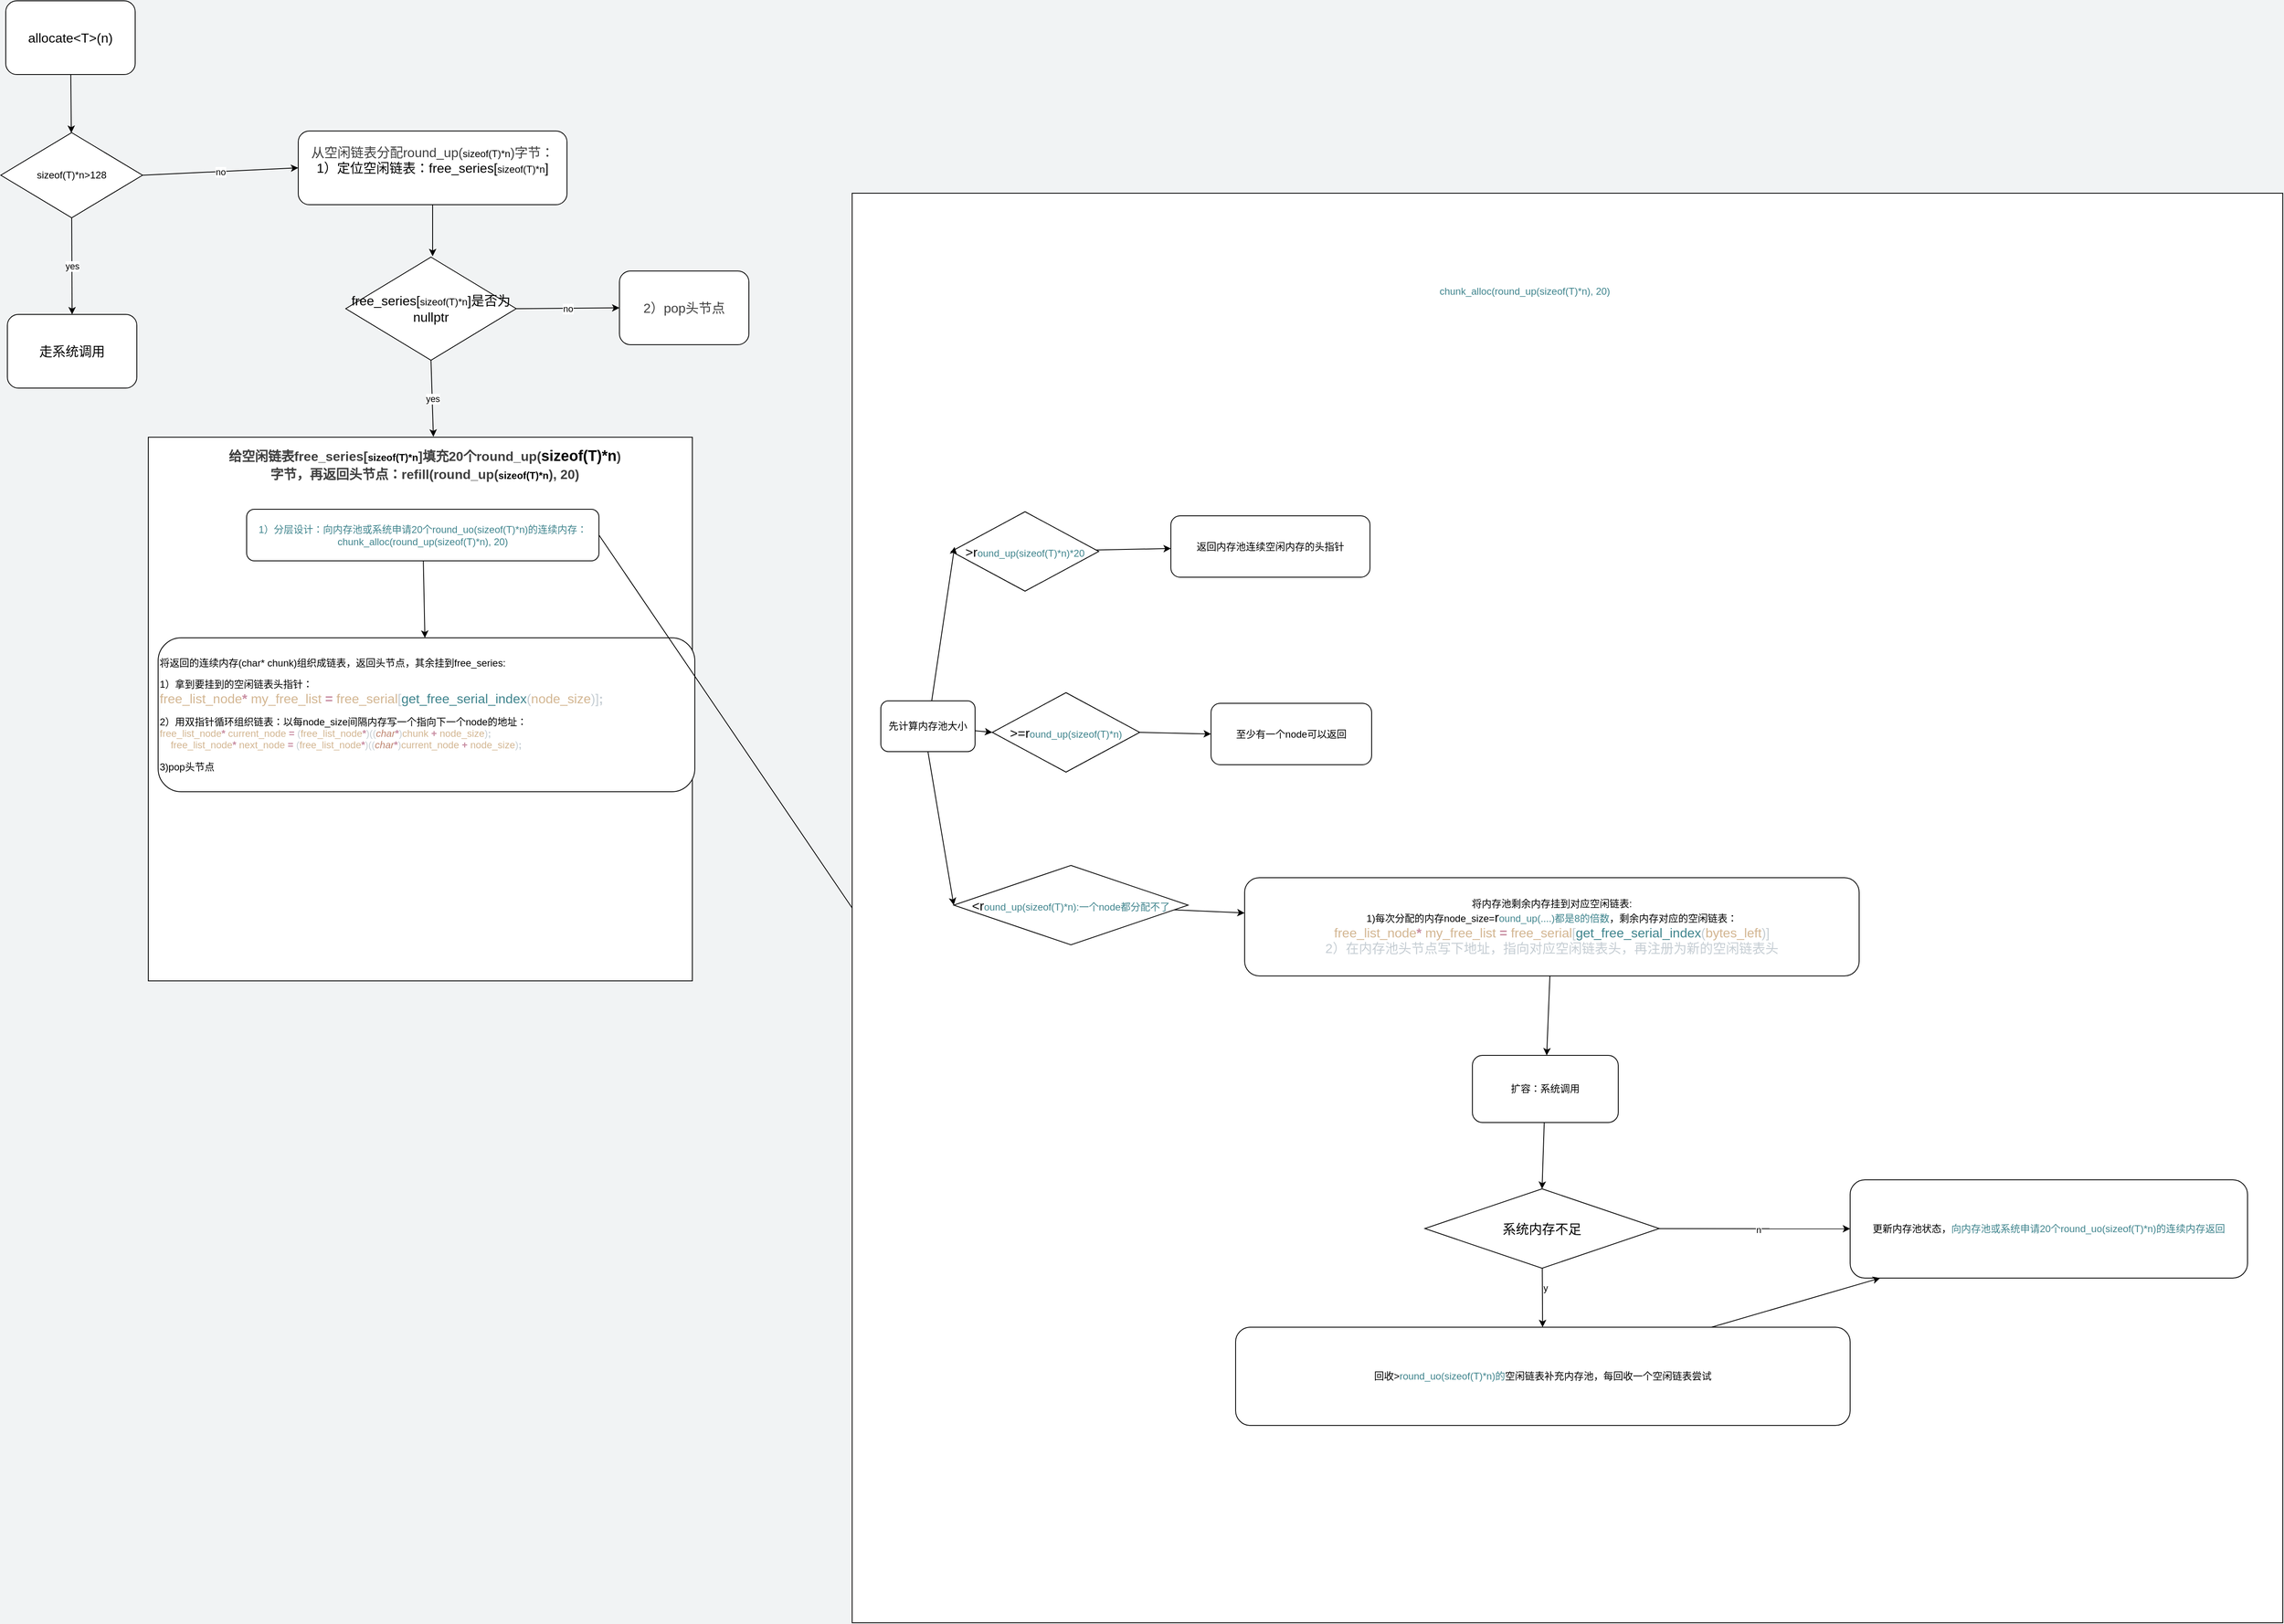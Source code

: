 <mxfile>
    <diagram id="nri8KT6qhbfPUDUfg_2W" name="第 1 页">
        <mxGraphModel dx="4170" dy="3143" grid="0" gridSize="10" guides="0" tooltips="1" connect="1" arrows="1" fold="1" page="0" pageScale="1" pageWidth="827" pageHeight="1169" background="light-dark(#f1f3f4, #121212)" math="0" shadow="0">
            <root>
                <mxCell id="0"/>
                <mxCell id="1" parent="0"/>
                <mxCell id="2" value="sizeof(T)*n&amp;gt;128" style="rhombus;whiteSpace=wrap;html=1;" vertex="1" parent="1">
                    <mxGeometry x="-528" y="240" width="173" height="104" as="geometry"/>
                </mxCell>
                <mxCell id="15" style="edgeStyle=none;html=1;" edge="1" parent="1" source="3" target="2">
                    <mxGeometry relative="1" as="geometry"/>
                </mxCell>
                <mxCell id="3" value="&lt;font style=&quot;font-size: 16px;&quot;&gt;allocate&amp;lt;T&amp;gt;(n)&lt;/font&gt;" style="rounded=1;whiteSpace=wrap;html=1;" vertex="1" parent="1">
                    <mxGeometry x="-522" y="79" width="158" height="90" as="geometry"/>
                </mxCell>
                <mxCell id="16" value="&lt;span style=&quot;font-size: 16px;&quot;&gt;走系统调用&lt;/span&gt;" style="rounded=1;whiteSpace=wrap;html=1;" vertex="1" parent="1">
                    <mxGeometry x="-520" y="462" width="158" height="90" as="geometry"/>
                </mxCell>
                <mxCell id="17" value="&lt;font style=&quot;font-size: 16px;&quot;&gt;&lt;span style=&quot;color: rgb(63, 63, 63);&quot;&gt;从空闲链表分配round_up(&lt;/span&gt;&lt;span style=&quot;font-size: 12px; color: rgb(0, 0, 0);&quot;&gt;sizeof(T)*n&lt;/span&gt;&lt;span style=&quot;color: rgb(63, 63, 63);&quot;&gt;)字节：&lt;/span&gt;&lt;br&gt;1）定位空闲链表：free_series[&lt;span style=&quot;color: rgb(0, 0, 0); font-size: 12px;&quot;&gt;sizeof(T)*n&lt;/span&gt;&lt;/font&gt;&lt;span style=&quot;font-size: 16px; background-color: transparent;&quot;&gt;]&lt;br&gt;&lt;br&gt;&lt;/span&gt;" style="rounded=1;whiteSpace=wrap;html=1;" vertex="1" parent="1">
                    <mxGeometry x="-165" y="238" width="328" height="90" as="geometry"/>
                </mxCell>
                <mxCell id="23" value="" style="endArrow=classic;html=1;entryX=0.5;entryY=0;entryDx=0;entryDy=0;exitX=0.5;exitY=1;exitDx=0;exitDy=0;" edge="1" parent="1" source="2" target="16">
                    <mxGeometry relative="1" as="geometry">
                        <mxPoint x="-387" y="369" as="sourcePoint"/>
                        <mxPoint x="-286" y="374" as="targetPoint"/>
                        <Array as="points"/>
                    </mxGeometry>
                </mxCell>
                <mxCell id="24" value="yes" style="edgeLabel;resizable=0;html=1;;align=center;verticalAlign=middle;" connectable="0" vertex="1" parent="23">
                    <mxGeometry relative="1" as="geometry"/>
                </mxCell>
                <mxCell id="26" value="no" style="endArrow=classic;html=1;entryX=0;entryY=0.5;entryDx=0;entryDy=0;exitX=1;exitY=0.5;exitDx=0;exitDy=0;" edge="1" parent="1" source="2" target="17">
                    <mxGeometry relative="1" as="geometry">
                        <mxPoint x="-431" y="354" as="sourcePoint"/>
                        <mxPoint x="-431" y="472" as="targetPoint"/>
                    </mxGeometry>
                </mxCell>
                <mxCell id="29" value="&lt;font style=&quot;font-size: 16px;&quot;&gt;free_series[&lt;span style=&quot;font-size: 12px; color: rgb(0, 0, 0);&quot;&gt;sizeof(T)*n&lt;/span&gt;&lt;/font&gt;&lt;span style=&quot;background-color: transparent; font-size: 16px;&quot;&gt;]是否为nullptr&lt;/span&gt;" style="rhombus;whiteSpace=wrap;html=1;" vertex="1" parent="1">
                    <mxGeometry x="-107" y="392" width="208" height="126" as="geometry"/>
                </mxCell>
                <mxCell id="33" value="" style="endArrow=classic;html=1;" edge="1" parent="1" source="17">
                    <mxGeometry width="50" height="50" relative="1" as="geometry">
                        <mxPoint x="8" y="328" as="sourcePoint"/>
                        <mxPoint x="-1" y="391" as="targetPoint"/>
                    </mxGeometry>
                </mxCell>
                <mxCell id="34" value="" style="endArrow=classic;html=1;exitX=0.5;exitY=1;exitDx=0;exitDy=0;" edge="1" parent="1" source="37" target="41">
                    <mxGeometry relative="1" as="geometry">
                        <mxPoint x="-102.5" y="248" as="sourcePoint"/>
                        <mxPoint x="-66" y="427" as="targetPoint"/>
                        <Array as="points"/>
                    </mxGeometry>
                </mxCell>
                <mxCell id="36" value="no" style="endArrow=classic;html=1;entryX=0;entryY=0.5;entryDx=0;entryDy=0;exitX=1;exitY=0.5;exitDx=0;exitDy=0;" edge="1" parent="1" source="29" target="38">
                    <mxGeometry relative="1" as="geometry">
                        <mxPoint x="109" y="451" as="sourcePoint"/>
                        <mxPoint x="291" y="442" as="targetPoint"/>
                    </mxGeometry>
                </mxCell>
                <mxCell id="38" value="&lt;span style=&quot;color: rgb(63, 63, 63); font-size: 16px;&quot;&gt;2）pop头节点&lt;/span&gt;" style="rounded=1;whiteSpace=wrap;html=1;" vertex="1" parent="1">
                    <mxGeometry x="227" y="409" width="158" height="90" as="geometry"/>
                </mxCell>
                <mxCell id="43" value="" style="whiteSpace=wrap;html=1;aspect=fixed;" vertex="1" parent="1">
                    <mxGeometry x="-348" y="612" width="664" height="664" as="geometry"/>
                </mxCell>
                <mxCell id="39" value="" style="endArrow=classic;html=1;exitX=0.5;exitY=1;exitDx=0;exitDy=0;entryX=0.524;entryY=-0.001;entryDx=0;entryDy=0;entryPerimeter=0;" edge="1" parent="1" source="29" target="43">
                    <mxGeometry relative="1" as="geometry">
                        <mxPoint x="-3" y="518" as="sourcePoint"/>
                        <mxPoint x="2" y="659" as="targetPoint"/>
                        <Array as="points"/>
                    </mxGeometry>
                </mxCell>
                <mxCell id="40" value="yes" style="edgeLabel;resizable=0;html=1;;align=center;verticalAlign=middle;" connectable="0" vertex="1" parent="39">
                    <mxGeometry relative="1" as="geometry"/>
                </mxCell>
                <mxCell id="48" style="edgeStyle=none;html=1;" edge="1" parent="1" source="37" target="41">
                    <mxGeometry relative="1" as="geometry"/>
                </mxCell>
                <mxCell id="37" value="&lt;font color=&quot;#3f848d&quot;&gt;1）分层设计：向内存池或系统申请20个round_uo(&lt;span style=&quot;color: rgb(63, 132, 141);&quot;&gt;sizeof(T)*n&lt;/span&gt;)的连续内存：chunk_alloc(round_up(sizeof(T)*n), 20)&lt;/font&gt;" style="rounded=1;whiteSpace=wrap;html=1;" vertex="1" parent="1">
                    <mxGeometry x="-228" y="700" width="430" height="63" as="geometry"/>
                </mxCell>
                <mxCell id="41" value="&lt;p&gt;&lt;font face=&quot;Helvetica&quot;&gt;将返回的连续内存(char* chunk)组织成链表，返回头节点，其余挂到free_series:&lt;br&gt;&lt;/font&gt;&lt;/p&gt;&lt;p&gt;&lt;font face=&quot;Helvetica&quot;&gt;1）拿到要挂到的空闲链表头指针：&lt;span style=&quot;font-size: 16px; white-space: pre; color: rgb(211, 182, 146);&quot;&gt;free_list_node&lt;/span&gt;&lt;span style=&quot;font-size: 16px; white-space: pre; color: rgb(200, 141, 162); font-weight: bold;&quot;&gt;*&lt;/span&gt;&lt;span style=&quot;font-size: 16px; white-space: pre; color: rgb(211, 182, 146);&quot;&gt; my_free_list &lt;/span&gt;&lt;span style=&quot;font-size: 16px; white-space: pre; color: rgb(200, 141, 162); font-weight: bold;&quot;&gt;=&lt;/span&gt;&lt;span style=&quot;font-size: 16px; white-space: pre; color: rgb(211, 182, 146);&quot;&gt; free_serial&lt;/span&gt;&lt;span style=&quot;color: rgb(197, 205, 211); font-size: 16px; white-space: pre;&quot;&gt;[&lt;/span&gt;&lt;span style=&quot;font-size: 16px; white-space: pre; color: rgb(63, 132, 141);&quot;&gt;get_free_serial_index&lt;/span&gt;&lt;span style=&quot;color: rgb(197, 205, 211); font-size: 16px; white-space: pre;&quot;&gt;(&lt;/span&gt;&lt;span style=&quot;font-size: 16px; white-space: pre; color: rgb(211, 182, 146);&quot;&gt;node_size&lt;/span&gt;&lt;span style=&quot;color: rgb(197, 205, 211); font-size: 16px; white-space: pre;&quot;&gt;)]&lt;/span&gt;&lt;span style=&quot;color: rgb(197, 205, 211); font-size: 16px; white-space: pre; font-weight: bold;&quot;&gt;;&lt;br&gt;&lt;/span&gt;&lt;/font&gt;&lt;/p&gt;&lt;p&gt;&lt;font face=&quot;Helvetica&quot;&gt;2）用双指针循环组织链表：以每node_size间隔内存写一个指向下一个node的地址：&lt;br&gt;&lt;/font&gt;&lt;font face=&quot;Helvetica&quot;&gt;&lt;span style=&quot;color: rgb(211, 182, 146);&quot;&gt;free_list_node&lt;/span&gt;&lt;span style=&quot;color: rgb(200, 141, 162); font-weight: bold;&quot;&gt;*&lt;/span&gt;&lt;span style=&quot;color: rgb(211, 182, 146);&quot;&gt; current_node &lt;/span&gt;&lt;span style=&quot;color: rgb(200, 141, 162); font-weight: bold;&quot;&gt;=&lt;/span&gt;&lt;span style=&quot;color: rgb(211, 182, 146);&quot;&gt; &lt;/span&gt;&lt;span style=&quot;color: rgb(197, 205, 211);&quot;&gt;(&lt;/span&gt;&lt;span style=&quot;color: rgb(211, 182, 146);&quot;&gt;free_list_node&lt;/span&gt;&lt;span style=&quot;color: rgb(200, 141, 162); font-weight: bold;&quot;&gt;*&lt;/span&gt;&lt;span style=&quot;color: rgb(197, 205, 211);&quot;&gt;)((&lt;/span&gt;&lt;span style=&quot;color: rgb(190, 133, 111); font-style: italic;&quot;&gt;char&lt;/span&gt;&lt;span style=&quot;color: rgb(200, 141, 162); font-weight: bold;&quot;&gt;*&lt;/span&gt;&lt;span style=&quot;color: rgb(197, 205, 211);&quot;&gt;)&lt;/span&gt;&lt;span style=&quot;color: rgb(211, 182, 146);&quot;&gt;chunk &lt;/span&gt;&lt;span style=&quot;color: rgb(200, 141, 162); font-weight: bold;&quot;&gt;+&lt;/span&gt;&lt;span style=&quot;color: rgb(211, 182, 146);&quot;&gt; node_size&lt;/span&gt;&lt;span style=&quot;color: rgb(197, 205, 211);&quot;&gt;)&lt;/span&gt;&lt;span style=&quot;color: rgb(197, 205, 211); font-weight: bold;&quot;&gt;;&lt;br&gt;&lt;/span&gt;&lt;/font&gt;&lt;font face=&quot;Helvetica&quot;&gt;&lt;span style=&quot;color: rgb(211, 182, 146);&quot;&gt;&amp;nbsp; &amp;nbsp; free_list_node&lt;/span&gt;&lt;span style=&quot;color: rgb(200, 141, 162); font-weight: bold;&quot;&gt;*&lt;/span&gt;&lt;span style=&quot;color: rgb(211, 182, 146);&quot;&gt; next_node &lt;/span&gt;&lt;span style=&quot;color: rgb(200, 141, 162); font-weight: bold;&quot;&gt;=&lt;/span&gt;&lt;span style=&quot;color: rgb(211, 182, 146);&quot;&gt; &lt;/span&gt;&lt;span style=&quot;color: rgb(197, 205, 211);&quot;&gt;(&lt;/span&gt;&lt;span style=&quot;color: rgb(211, 182, 146);&quot;&gt;free_list_node&lt;/span&gt;&lt;span style=&quot;color: rgb(200, 141, 162); font-weight: bold;&quot;&gt;*&lt;/span&gt;&lt;span style=&quot;color: rgb(197, 205, 211);&quot;&gt;)((&lt;/span&gt;&lt;span style=&quot;color: rgb(190, 133, 111); font-style: italic;&quot;&gt;char&lt;/span&gt;&lt;span style=&quot;color: rgb(200, 141, 162); font-weight: bold;&quot;&gt;*&lt;/span&gt;&lt;span style=&quot;color: rgb(197, 205, 211);&quot;&gt;)&lt;/span&gt;&lt;span style=&quot;color: rgb(211, 182, 146);&quot;&gt;current_node &lt;/span&gt;&lt;span style=&quot;color: rgb(200, 141, 162); font-weight: bold;&quot;&gt;+&lt;/span&gt;&lt;span style=&quot;color: rgb(211, 182, 146);&quot;&gt; node_size&lt;/span&gt;&lt;span style=&quot;color: rgb(197, 205, 211);&quot;&gt;)&lt;/span&gt;&lt;span style=&quot;color: rgb(197, 205, 211); font-weight: bold;&quot;&gt;;&lt;/span&gt;&lt;/font&gt;&lt;/p&gt;&lt;p&gt;&lt;/p&gt;&lt;p&gt;&lt;font face=&quot;Helvetica&quot;&gt;3)pop头节点&lt;/font&gt;&lt;/p&gt;&lt;p&gt;&lt;/p&gt;" style="rounded=1;whiteSpace=wrap;html=1;align=left;" vertex="1" parent="1">
                    <mxGeometry x="-336" y="857" width="655" height="188" as="geometry"/>
                </mxCell>
                <mxCell id="44" value="&lt;h2&gt;&lt;span style=&quot;font-size: 16px; color: rgb(63, 63, 63);&quot;&gt;给空闲链表free_series[&lt;span style=&quot;font-size: 12px; color: rgb(0, 0, 0);&quot;&gt;sizeof(T)*n&lt;/span&gt;&lt;span style=&quot;background-color: transparent;&quot;&gt;]&lt;/span&gt;填充20个round_up(&lt;/span&gt;&lt;span style=&quot;color: rgb(0, 0, 0);&quot;&gt;sizeof(T)*n&lt;/span&gt;&lt;span style=&quot;font-size: 16px; color: rgb(63, 63, 63);&quot;&gt;)字节，再返回头节点：refill(&lt;span style=&quot;color: rgb(63, 63, 63);&quot;&gt;round_up(&lt;/span&gt;&lt;span style=&quot;font-size: 12px; color: rgb(0, 0, 0);&quot;&gt;sizeof(T)*n&lt;/span&gt;&lt;span style=&quot;color: rgb(63, 63, 63);&quot;&gt;), 20&lt;/span&gt;)&lt;/span&gt;&lt;/h2&gt;" style="text;html=1;align=center;verticalAlign=middle;whiteSpace=wrap;rounded=0;" vertex="1" parent="1">
                    <mxGeometry x="-257" y="605" width="493" height="81" as="geometry"/>
                </mxCell>
                <mxCell id="50" value="" style="whiteSpace=wrap;html=1;aspect=fixed;" vertex="1" parent="1">
                    <mxGeometry x="511" y="314" width="1746" height="1746" as="geometry"/>
                </mxCell>
                <mxCell id="51" value="&lt;span style=&quot;color: rgb(63, 132, 141);&quot;&gt;chunk_alloc(round_up(sizeof(T)*n), 20)&lt;/span&gt;" style="text;html=1;align=center;verticalAlign=middle;whiteSpace=wrap;rounded=0;" vertex="1" parent="1">
                    <mxGeometry x="889" y="316" width="886" height="236" as="geometry"/>
                </mxCell>
                <mxCell id="52" value="" style="endArrow=none;html=1;exitX=1;exitY=0.5;exitDx=0;exitDy=0;entryX=0;entryY=0.5;entryDx=0;entryDy=0;" edge="1" parent="1" source="37" target="50">
                    <mxGeometry width="50" height="50" relative="1" as="geometry">
                        <mxPoint x="458" y="900" as="sourcePoint"/>
                        <mxPoint x="508" y="850" as="targetPoint"/>
                        <Array as="points"/>
                    </mxGeometry>
                </mxCell>
                <mxCell id="59" style="edgeStyle=none;html=1;entryX=0;entryY=0.5;entryDx=0;entryDy=0;" edge="1" parent="1" source="53" target="56">
                    <mxGeometry relative="1" as="geometry"/>
                </mxCell>
                <mxCell id="60" style="edgeStyle=none;html=1;exitX=0.5;exitY=1;exitDx=0;exitDy=0;entryX=0;entryY=0.5;entryDx=0;entryDy=0;" edge="1" parent="1" source="53" target="57">
                    <mxGeometry relative="1" as="geometry"/>
                </mxCell>
                <mxCell id="53" value="先计算内存池大小" style="rounded=1;whiteSpace=wrap;html=1;" vertex="1" parent="1">
                    <mxGeometry x="546" y="934" width="115" height="62" as="geometry"/>
                </mxCell>
                <mxCell id="68" style="edgeStyle=none;html=1;" edge="1" parent="1" source="54" target="67">
                    <mxGeometry relative="1" as="geometry"/>
                </mxCell>
                <mxCell id="54" value="&lt;p&gt;&lt;font face=&quot;Helvetica&quot;&gt;将内存池剩余内存挂到对应空闲链表:&lt;br&gt;1)每次分配的内存node_size=&lt;span style=&quot;font-size: 16px;&quot;&gt;r&lt;/span&gt;&lt;span style=&quot;color: rgb(63, 132, 141);&quot;&gt;ound_up(....)都是8的倍数&lt;/span&gt;，剩余内存对应的空闲链表：&lt;span style=&quot;font-size: 16px; white-space: pre; color: rgb(211, 182, 146);&quot;&gt;free_list_node&lt;/span&gt;&lt;span style=&quot;font-size: 16px; white-space: pre; color: rgb(200, 141, 162); font-weight: bold;&quot;&gt;*&lt;/span&gt;&lt;span style=&quot;font-size: 16px; white-space: pre; color: rgb(211, 182, 146);&quot;&gt; my_free_list &lt;/span&gt;&lt;span style=&quot;font-size: 16px; white-space: pre; color: rgb(200, 141, 162); font-weight: bold;&quot;&gt;=&lt;/span&gt;&lt;span style=&quot;font-size: 16px; white-space: pre; color: rgb(211, 182, 146);&quot;&gt; free_serial&lt;/span&gt;&lt;span style=&quot;color: rgb(197, 205, 211); font-size: 16px; white-space: pre;&quot;&gt;[&lt;/span&gt;&lt;span style=&quot;font-size: 16px; white-space: pre; color: rgb(63, 132, 141);&quot;&gt;get_free_serial_index&lt;/span&gt;&lt;span style=&quot;color: rgb(197, 205, 211); font-size: 16px; white-space: pre;&quot;&gt;(&lt;/span&gt;&lt;span style=&quot;font-size: 16px; white-space: pre; color: rgb(211, 182, 146);&quot;&gt;bytes_left&lt;/span&gt;&lt;/font&gt;&lt;span style=&quot;color: rgb(197, 205, 211); font-size: 16px; white-space: pre;&quot;&gt;&lt;font face=&quot;Helvetica&quot;&gt;)]&lt;br&gt;2）在内存池头节点写下地址，指向对应空闲链表头，再注册为新的空闲链表头&lt;/font&gt;&lt;/span&gt;&lt;br&gt;&lt;/p&gt;" style="rounded=1;whiteSpace=wrap;html=1;" vertex="1" parent="1">
                    <mxGeometry x="990" y="1150" width="750" height="120" as="geometry"/>
                </mxCell>
                <mxCell id="63" style="edgeStyle=none;html=1;" edge="1" parent="1" source="55" target="62">
                    <mxGeometry relative="1" as="geometry"/>
                </mxCell>
                <mxCell id="55" value="&lt;span style=&quot;font-size: 16px;&quot;&gt;&amp;gt;r&lt;/span&gt;&lt;span style=&quot;color: rgb(63, 132, 141);&quot;&gt;ound_up(sizeof(T)*n)*20&lt;/span&gt;" style="rhombus;whiteSpace=wrap;html=1;" vertex="1" parent="1">
                    <mxGeometry x="632" y="703" width="180" height="97" as="geometry"/>
                </mxCell>
                <mxCell id="64" style="edgeStyle=none;html=1;exitX=1;exitY=0.5;exitDx=0;exitDy=0;entryX=0;entryY=0.5;entryDx=0;entryDy=0;" edge="1" parent="1" source="56" target="61">
                    <mxGeometry relative="1" as="geometry"/>
                </mxCell>
                <mxCell id="56" value="&lt;span style=&quot;font-size: 16px;&quot;&gt;&amp;gt;=r&lt;/span&gt;&lt;span style=&quot;color: rgb(63, 132, 141);&quot;&gt;ound_up(sizeof(T)*n)&lt;/span&gt;" style="rhombus;whiteSpace=wrap;html=1;" vertex="1" parent="1">
                    <mxGeometry x="682" y="924" width="180" height="97" as="geometry"/>
                </mxCell>
                <mxCell id="65" style="edgeStyle=none;html=1;" edge="1" parent="1" source="57" target="54">
                    <mxGeometry relative="1" as="geometry"/>
                </mxCell>
                <mxCell id="57" value="&lt;span style=&quot;font-size: 16px;&quot;&gt;&amp;lt;r&lt;/span&gt;&lt;span style=&quot;color: rgb(63, 132, 141);&quot;&gt;ound_up(sizeof(T)*n):一个node都分配不了&lt;/span&gt;" style="rhombus;whiteSpace=wrap;html=1;" vertex="1" parent="1">
                    <mxGeometry x="635" y="1135" width="286" height="97" as="geometry"/>
                </mxCell>
                <mxCell id="58" style="edgeStyle=none;html=1;entryX=0.022;entryY=0.443;entryDx=0;entryDy=0;entryPerimeter=0;" edge="1" parent="1" source="53" target="55">
                    <mxGeometry relative="1" as="geometry"/>
                </mxCell>
                <mxCell id="61" value="至少有一个node可以返回" style="rounded=1;whiteSpace=wrap;html=1;" vertex="1" parent="1">
                    <mxGeometry x="949" y="937" width="196" height="75" as="geometry"/>
                </mxCell>
                <mxCell id="62" value="返回内存池连续空闲内存的头指针" style="rounded=1;whiteSpace=wrap;html=1;" vertex="1" parent="1">
                    <mxGeometry x="900" y="708" width="243" height="75" as="geometry"/>
                </mxCell>
                <mxCell id="70" style="edgeStyle=none;html=1;entryX=0.5;entryY=0;entryDx=0;entryDy=0;" edge="1" parent="1" source="67" target="69">
                    <mxGeometry relative="1" as="geometry"/>
                </mxCell>
                <mxCell id="67" value="&lt;p&gt;扩容：系统调用&lt;/p&gt;" style="rounded=1;whiteSpace=wrap;html=1;" vertex="1" parent="1">
                    <mxGeometry x="1268" y="1367" width="178" height="82" as="geometry"/>
                </mxCell>
                <mxCell id="77" style="edgeStyle=none;html=1;" edge="1" parent="1" source="69" target="75">
                    <mxGeometry relative="1" as="geometry"/>
                </mxCell>
                <mxCell id="80" value="n" style="edgeLabel;html=1;align=center;verticalAlign=middle;resizable=0;points=[];" vertex="1" connectable="0" parent="77">
                    <mxGeometry x="0.036" y="-1" relative="1" as="geometry">
                        <mxPoint as="offset"/>
                    </mxGeometry>
                </mxCell>
                <mxCell id="78" style="edgeStyle=none;html=1;" edge="1" parent="1" source="69" target="76">
                    <mxGeometry relative="1" as="geometry"/>
                </mxCell>
                <mxCell id="79" value="y" style="edgeLabel;html=1;align=center;verticalAlign=middle;resizable=0;points=[];" vertex="1" connectable="0" parent="78">
                    <mxGeometry x="-0.35" y="3" relative="1" as="geometry">
                        <mxPoint as="offset"/>
                    </mxGeometry>
                </mxCell>
                <mxCell id="69" value="&lt;span style=&quot;font-size: 16px;&quot;&gt;系统内存不足&lt;/span&gt;" style="rhombus;whiteSpace=wrap;html=1;" vertex="1" parent="1">
                    <mxGeometry x="1210" y="1530" width="286" height="97" as="geometry"/>
                </mxCell>
                <mxCell id="75" value="&lt;p&gt;更新内存池状态，&lt;span style=&quot;background-color: transparent; color: rgb(63, 132, 141);&quot;&gt;向内存池或系统申请20个round_uo(&lt;/span&gt;&lt;span style=&quot;background-color: transparent; color: rgb(63, 132, 141);&quot;&gt;sizeof(T)*n&lt;/span&gt;&lt;span style=&quot;background-color: transparent; color: rgb(63, 132, 141);&quot;&gt;)的连续内存返回&lt;/span&gt;&lt;/p&gt;" style="rounded=1;whiteSpace=wrap;html=1;" vertex="1" parent="1">
                    <mxGeometry x="1729" y="1519" width="485" height="120" as="geometry"/>
                </mxCell>
                <mxCell id="81" style="edgeStyle=none;html=1;" edge="1" parent="1" source="76" target="75">
                    <mxGeometry relative="1" as="geometry"/>
                </mxCell>
                <mxCell id="76" value="&lt;p&gt;回收&amp;gt;&lt;span style=&quot;background-color: transparent; color: rgb(63, 132, 141);&quot;&gt;round_uo(&lt;/span&gt;&lt;span style=&quot;background-color: transparent; color: rgb(63, 132, 141);&quot;&gt;sizeof(T)*n&lt;/span&gt;&lt;span style=&quot;background-color: transparent; color: rgb(63, 132, 141);&quot;&gt;)的&lt;/span&gt;&lt;span style=&quot;background-color: transparent;&quot;&gt;空闲链表补充内存池，每回收一个空闲链表尝试&lt;/span&gt;&lt;/p&gt;" style="rounded=1;whiteSpace=wrap;html=1;" vertex="1" parent="1">
                    <mxGeometry x="979" y="1699" width="750" height="120" as="geometry"/>
                </mxCell>
            </root>
        </mxGraphModel>
    </diagram>
</mxfile>